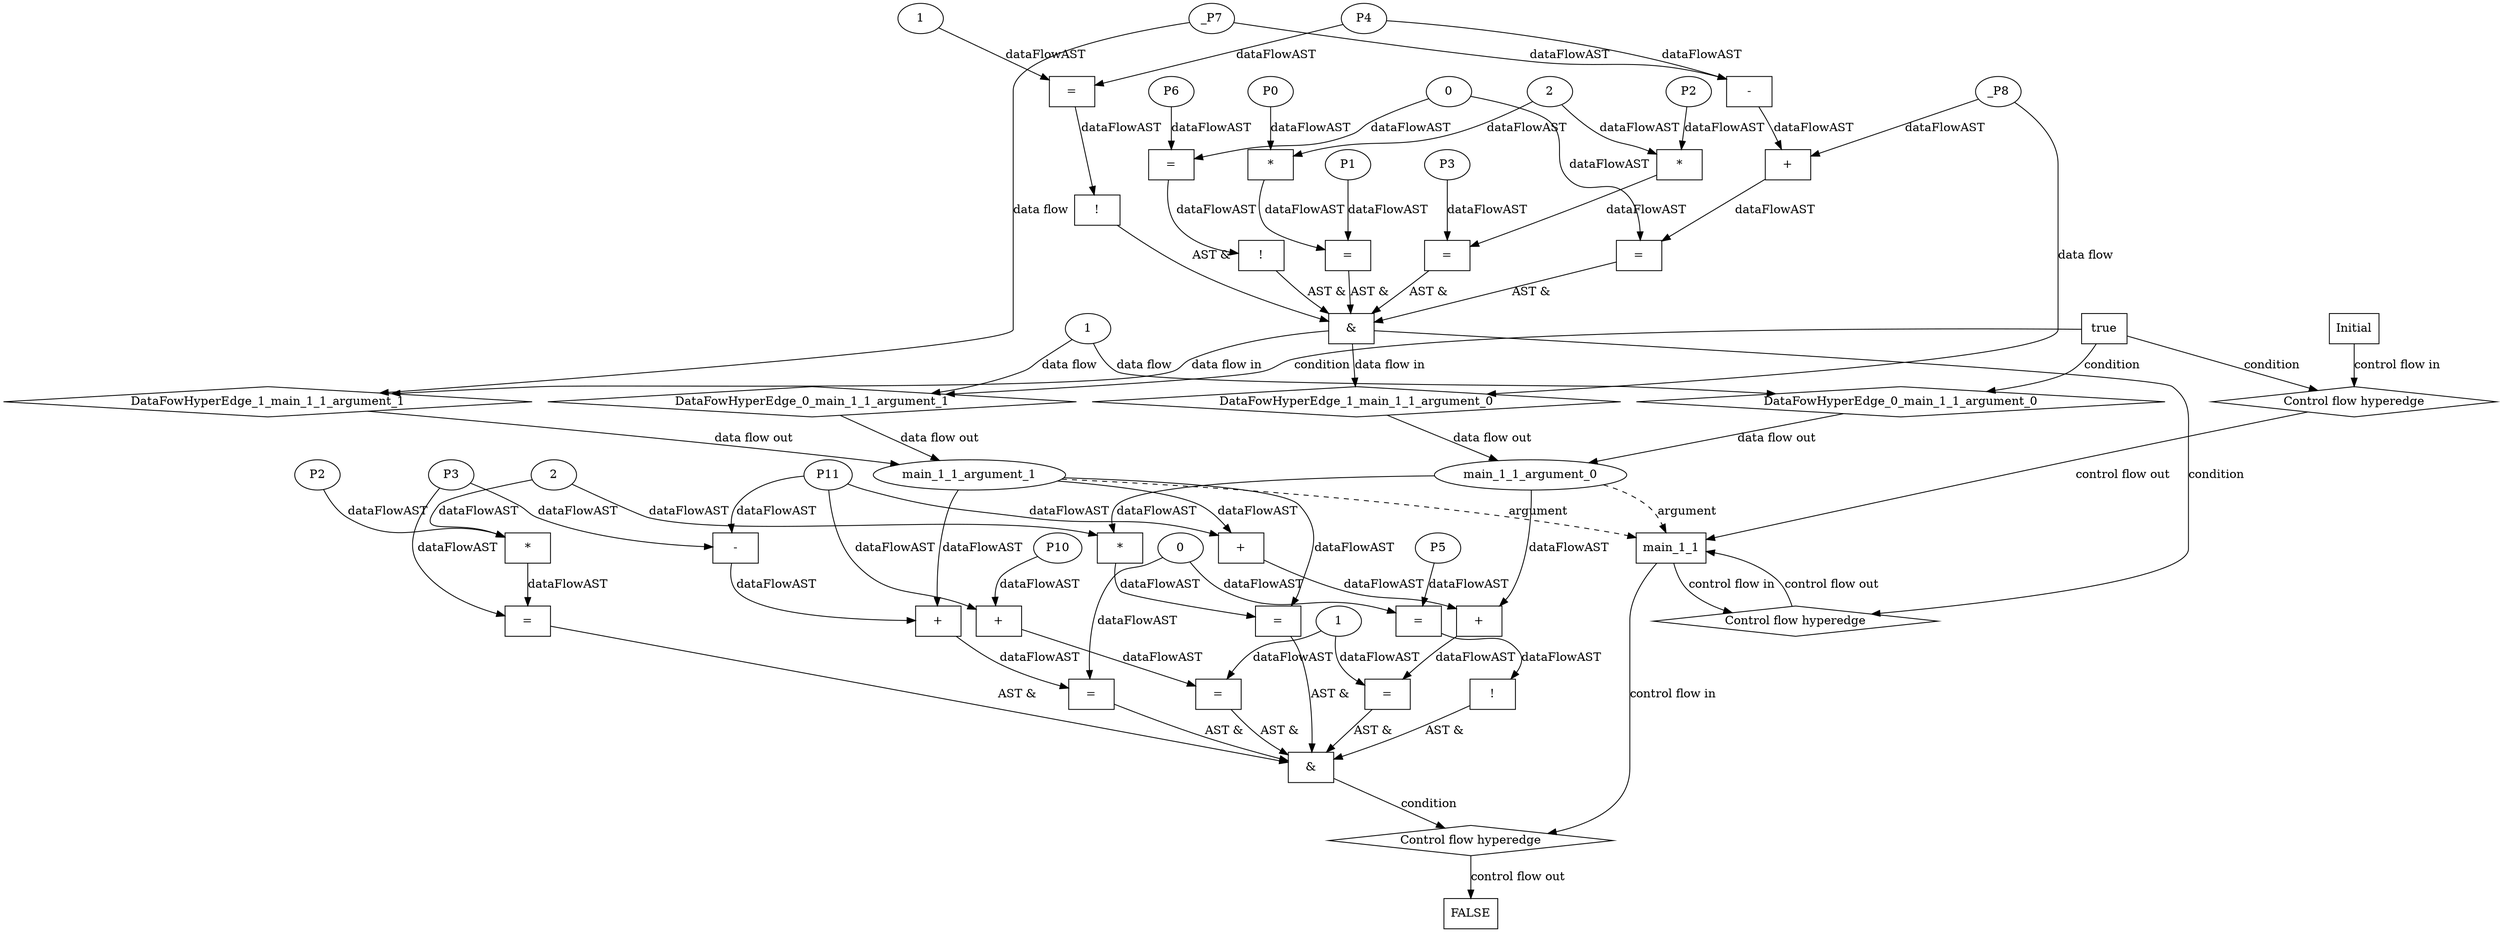 digraph dag {
"main_1_1" [label="main_1_1" nodeName="main_1_1" class=cfn  shape="rect"];
FALSE [label="FALSE" nodeName=FALSE class=cfn  shape="rect"];
Initial [label="Initial" nodeName=Initial class=cfn  shape="rect"];
ControlFowHyperEdge_0 [label="Control flow hyperedge" nodeName=ControlFowHyperEdge_0 class=controlFlowHyperEdge shape="diamond"];
"Initial" -> ControlFowHyperEdge_0 [label="control flow in"]
ControlFowHyperEdge_0 -> "main_1_1" [label="control flow out"]
ControlFowHyperEdge_1 [label="Control flow hyperedge" nodeName=ControlFowHyperEdge_1 class=controlFlowHyperEdge shape="diamond"];
"main_1_1" -> ControlFowHyperEdge_1 [label="control flow in"]
ControlFowHyperEdge_1 -> "main_1_1" [label="control flow out"]
ControlFowHyperEdge_2 [label="Control flow hyperedge" nodeName=ControlFowHyperEdge_2 class=controlFlowHyperEdge shape="diamond"];
"main_1_1" -> ControlFowHyperEdge_2 [label="control flow in"]
ControlFowHyperEdge_2 -> "FALSE" [label="control flow out"]
"main_1_1_argument_0" [label="main_1_1_argument_0" nodeName=argument0 class=argument  head="main_1_1" shape="oval"];
"main_1_1_argument_0" -> "main_1_1"[label="argument" style="dashed"]
"main_1_1_argument_1" [label="main_1_1_argument_1" nodeName=argument1 class=argument  head="main_1_1" shape="oval"];
"main_1_1_argument_1" -> "main_1_1"[label="argument" style="dashed"]

"true_0" [label="true" nodeName="true_0" class=true shape="rect"];
"true_0" -> "ControlFowHyperEdge_0" [label="condition"];
"xxxmain_1_1___Initial_0xxxdataFlow_0_node_0" [label="1" nodeName="xxxmain_1_1___Initial_0xxxdataFlow_0_node_0" class=Literal ];

"xxxmain_1_1___Initial_0xxxdataFlow_0_node_0" -> "DataFowHyperEdge_0_main_1_1_argument_0" [label="data flow"];

"xxxmain_1_1___Initial_0xxxdataFlow_0_node_0" -> "DataFowHyperEdge_0_main_1_1_argument_1" [label="data flow"];
"xxxmain_1_1___main_1_1_1xxx_and" [label="&" nodeName="xxxmain_1_1___main_1_1_1xxx_and" class=Operator shape="rect"];
"xxxmain_1_1___main_1_1_1xxxguard2_node_0" [label="=" nodeName="xxxmain_1_1___main_1_1_1xxxguard2_node_0" class=Operator  shape="rect"];
"xxxmain_1_1___main_1_1_1xxxguard2_node_1" [label="*" nodeName="xxxmain_1_1___main_1_1_1xxxguard2_node_1" class=Operator  shape="rect"];
"xxxmain_1_1___main_1_1_1xxxguard2_node_2" [label="2" nodeName="xxxmain_1_1___main_1_1_1xxxguard2_node_2" class=Coeff ];
"xxxmain_1_1___main_1_1_1xxxguard2_node_3" [label="P2" nodeName="xxxmain_1_1___main_1_1_1xxxguard2_node_3" class=Constant ];
"xxxmain_1_1___main_1_1_1xxxguard2_node_4" [label="P3" nodeName="xxxmain_1_1___main_1_1_1xxxguard2_node_4" class=Constant ];
"xxxmain_1_1___main_1_1_1xxxguard2_node_1" -> "xxxmain_1_1___main_1_1_1xxxguard2_node_0"[label="dataFlowAST"]
"xxxmain_1_1___main_1_1_1xxxguard2_node_4" -> "xxxmain_1_1___main_1_1_1xxxguard2_node_0"[label="dataFlowAST"]
"xxxmain_1_1___main_1_1_1xxxguard2_node_2" -> "xxxmain_1_1___main_1_1_1xxxguard2_node_1"[label="dataFlowAST"]
"xxxmain_1_1___main_1_1_1xxxguard2_node_3" -> "xxxmain_1_1___main_1_1_1xxxguard2_node_1"[label="dataFlowAST"]

"xxxmain_1_1___main_1_1_1xxxguard2_node_0" -> "xxxmain_1_1___main_1_1_1xxx_and" [label="AST &"];
"xxxmain_1_1___main_1_1_1xxxguard1_node_0" [label="!" nodeName="xxxmain_1_1___main_1_1_1xxxguard1_node_0" class=Operator shape="rect"];
"xxxmain_1_1___main_1_1_1xxxguard1_node_1" [label="=" nodeName="xxxmain_1_1___main_1_1_1xxxguard1_node_1" class=Operator  shape="rect"];
"xxxmain_1_1___main_1_1_1xxxguard1_node_2" [label="P6" nodeName="xxxmain_1_1___main_1_1_1xxxguard1_node_2" class=Constant ];
"xxxmain_1_1___main_1_1_1xxxguard1_node_1" -> "xxxmain_1_1___main_1_1_1xxxguard1_node_0"[label="dataFlowAST"]
"xxxmain_1_1___main_1_1_1xxxguard1_node_2" -> "xxxmain_1_1___main_1_1_1xxxguard1_node_1"[label="dataFlowAST"]
"xxxmain_1_1___main_1_1_1xxxguard_0_node_6" -> "xxxmain_1_1___main_1_1_1xxxguard1_node_1"[label="dataFlowAST"]

"xxxmain_1_1___main_1_1_1xxxguard1_node_0" -> "xxxmain_1_1___main_1_1_1xxx_and" [label="AST &"];
"xxxmain_1_1___main_1_1_1xxxguard4_node_0" [label="!" nodeName="xxxmain_1_1___main_1_1_1xxxguard4_node_0" class=Operator shape="rect"];
"xxxmain_1_1___main_1_1_1xxxguard4_node_1" [label="=" nodeName="xxxmain_1_1___main_1_1_1xxxguard4_node_1" class=Operator  shape="rect"];
"xxxmain_1_1___main_1_1_1xxxguard4_node_3" [label="1" nodeName="xxxmain_1_1___main_1_1_1xxxguard4_node_3" class=Literal ];
"xxxmain_1_1___main_1_1_1xxxguard4_node_1" -> "xxxmain_1_1___main_1_1_1xxxguard4_node_0"[label="dataFlowAST"]
"xxxmain_1_1___main_1_1_1xxxguard_0_node_5" -> "xxxmain_1_1___main_1_1_1xxxguard4_node_1"[label="dataFlowAST"]
"xxxmain_1_1___main_1_1_1xxxguard4_node_3" -> "xxxmain_1_1___main_1_1_1xxxguard4_node_1"[label="dataFlowAST"]

"xxxmain_1_1___main_1_1_1xxxguard4_node_0" -> "xxxmain_1_1___main_1_1_1xxx_and" [label="AST &"];
"xxxmain_1_1___main_1_1_1xxxguard3_node_0" [label="=" nodeName="xxxmain_1_1___main_1_1_1xxxguard3_node_0" class=Operator  shape="rect"];
"xxxmain_1_1___main_1_1_1xxxguard3_node_1" [label="*" nodeName="xxxmain_1_1___main_1_1_1xxxguard3_node_1" class=Operator  shape="rect"];
"xxxmain_1_1___main_1_1_1xxxguard2_node_2" [label="2" nodeName="xxxmain_1_1___main_1_1_1xxxguard2_node_2" class=Coeff ];
"xxxmain_1_1___main_1_1_1xxxguard3_node_3" [label="P0" nodeName="xxxmain_1_1___main_1_1_1xxxguard3_node_3" class=Constant ];
"xxxmain_1_1___main_1_1_1xxxguard3_node_4" [label="P1" nodeName="xxxmain_1_1___main_1_1_1xxxguard3_node_4" class=Constant ];
"xxxmain_1_1___main_1_1_1xxxguard3_node_1" -> "xxxmain_1_1___main_1_1_1xxxguard3_node_0"[label="dataFlowAST"]
"xxxmain_1_1___main_1_1_1xxxguard3_node_4" -> "xxxmain_1_1___main_1_1_1xxxguard3_node_0"[label="dataFlowAST"]
"xxxmain_1_1___main_1_1_1xxxguard2_node_2" -> "xxxmain_1_1___main_1_1_1xxxguard3_node_1"[label="dataFlowAST"]
"xxxmain_1_1___main_1_1_1xxxguard3_node_3" -> "xxxmain_1_1___main_1_1_1xxxguard3_node_1"[label="dataFlowAST"]

"xxxmain_1_1___main_1_1_1xxxguard3_node_0" -> "xxxmain_1_1___main_1_1_1xxx_and" [label="AST &"];
"xxxmain_1_1___main_1_1_1xxxguard_0_node_0" [label="=" nodeName="xxxmain_1_1___main_1_1_1xxxguard_0_node_0" class=Operator  shape="rect"];
"xxxmain_1_1___main_1_1_1xxxguard_0_node_1" [label="+" nodeName="xxxmain_1_1___main_1_1_1xxxguard_0_node_1" class= Operator shape="rect"];
"xxxmain_1_1___main_1_1_1xxxguard_0_node_3" [label="-" nodeName="xxxmain_1_1___main_1_1_1xxxguard_0_node_3" class= Operator shape="rect"];
"xxxmain_1_1___main_1_1_1xxxguard_0_node_5" [label="P4" nodeName="xxxmain_1_1___main_1_1_1xxxguard_0_node_5" class=Constant ];
"xxxmain_1_1___main_1_1_1xxxguard_0_node_6" [label="0" nodeName="xxxmain_1_1___main_1_1_1xxxguard_0_node_6" class=Literal ];
"xxxmain_1_1___main_1_1_1xxxguard_0_node_1" -> "xxxmain_1_1___main_1_1_1xxxguard_0_node_0"[label="dataFlowAST"]
"xxxmain_1_1___main_1_1_1xxxguard_0_node_6" -> "xxxmain_1_1___main_1_1_1xxxguard_0_node_0"[label="dataFlowAST"]
"xxxmain_1_1___main_1_1_1xxxdataFlow_0_node_0" -> "xxxmain_1_1___main_1_1_1xxxguard_0_node_1"[label="dataFlowAST"]
"xxxmain_1_1___main_1_1_1xxxguard_0_node_3" -> "xxxmain_1_1___main_1_1_1xxxguard_0_node_1"[label="dataFlowAST"]
"xxxmain_1_1___main_1_1_1xxxdataFlow1_node_0" -> "xxxmain_1_1___main_1_1_1xxxguard_0_node_3"[label="dataFlowAST"]
"xxxmain_1_1___main_1_1_1xxxguard_0_node_5" -> "xxxmain_1_1___main_1_1_1xxxguard_0_node_3"[label="dataFlowAST"]

"xxxmain_1_1___main_1_1_1xxxguard_0_node_0" -> "xxxmain_1_1___main_1_1_1xxx_and" [label="AST &"];
"xxxmain_1_1___main_1_1_1xxx_and" -> "ControlFowHyperEdge_1" [label="condition"];
"xxxmain_1_1___main_1_1_1xxxdataFlow_0_node_0" [label="_P8" nodeName="xxxmain_1_1___main_1_1_1xxxdataFlow_0_node_0" class=Constant ];

"xxxmain_1_1___main_1_1_1xxxdataFlow_0_node_0" -> "DataFowHyperEdge_1_main_1_1_argument_0" [label="data flow"];
"xxxmain_1_1___main_1_1_1xxxdataFlow1_node_0" [label="_P7" nodeName="xxxmain_1_1___main_1_1_1xxxdataFlow1_node_0" class=Constant ];

"xxxmain_1_1___main_1_1_1xxxdataFlow1_node_0" -> "DataFowHyperEdge_1_main_1_1_argument_1" [label="data flow"];
"xxxFALSE___main_1_1_2xxx_and" [label="&" nodeName="xxxFALSE___main_1_1_2xxx_and" class=Operator shape="rect"];
"xxxFALSE___main_1_1_2xxxguard5_node_0" [label="=" nodeName="xxxFALSE___main_1_1_2xxxguard5_node_0" class=Operator  shape="rect"];
"xxxFALSE___main_1_1_2xxxguard5_node_1" [label="+" nodeName="xxxFALSE___main_1_1_2xxxguard5_node_1" class= Operator shape="rect"];
"xxxFALSE___main_1_1_2xxxguard5_node_3" [label="+" nodeName="xxxFALSE___main_1_1_2xxxguard5_node_3" class= Operator shape="rect"];
"xxxFALSE___main_1_1_2xxxguard5_node_1" -> "xxxFALSE___main_1_1_2xxxguard5_node_0"[label="dataFlowAST"]
"xxxFALSE___main_1_1_2xxxguard2_node_4" -> "xxxFALSE___main_1_1_2xxxguard5_node_0"[label="dataFlowAST"]
"main_1_1_argument_0" -> "xxxFALSE___main_1_1_2xxxguard5_node_1"[label="dataFlowAST"]
"xxxFALSE___main_1_1_2xxxguard5_node_3" -> "xxxFALSE___main_1_1_2xxxguard5_node_1"[label="dataFlowAST"]
"main_1_1_argument_1" -> "xxxFALSE___main_1_1_2xxxguard5_node_3"[label="dataFlowAST"]
"xxxFALSE___main_1_1_2xxxguard2_node_3" -> "xxxFALSE___main_1_1_2xxxguard5_node_3"[label="dataFlowAST"]

"xxxFALSE___main_1_1_2xxxguard5_node_0" -> "xxxFALSE___main_1_1_2xxx_and" [label="AST &"];
"xxxFALSE___main_1_1_2xxxguard1_node_0" [label="!" nodeName="xxxFALSE___main_1_1_2xxxguard1_node_0" class=Operator shape="rect"];
"xxxFALSE___main_1_1_2xxxguard1_node_1" [label="=" nodeName="xxxFALSE___main_1_1_2xxxguard1_node_1" class=Operator  shape="rect"];
"xxxFALSE___main_1_1_2xxxguard1_node_2" [label="P5" nodeName="xxxFALSE___main_1_1_2xxxguard1_node_2" class=Constant ];
"xxxFALSE___main_1_1_2xxxguard1_node_3" [label="0" nodeName="xxxFALSE___main_1_1_2xxxguard1_node_3" class=Literal ];
"xxxFALSE___main_1_1_2xxxguard1_node_1" -> "xxxFALSE___main_1_1_2xxxguard1_node_0"[label="dataFlowAST"]
"xxxFALSE___main_1_1_2xxxguard1_node_2" -> "xxxFALSE___main_1_1_2xxxguard1_node_1"[label="dataFlowAST"]
"xxxFALSE___main_1_1_2xxxguard1_node_3" -> "xxxFALSE___main_1_1_2xxxguard1_node_1"[label="dataFlowAST"]

"xxxFALSE___main_1_1_2xxxguard1_node_0" -> "xxxFALSE___main_1_1_2xxx_and" [label="AST &"];
"xxxFALSE___main_1_1_2xxxguard_0_node_0" [label="=" nodeName="xxxFALSE___main_1_1_2xxxguard_0_node_0" class=Operator  shape="rect"];
"xxxFALSE___main_1_1_2xxxguard_0_node_1" [label="*" nodeName="xxxFALSE___main_1_1_2xxxguard_0_node_1" class=Operator  shape="rect"];
"xxxFALSE___main_1_1_2xxxguard_0_node_2" [label="2" nodeName="xxxFALSE___main_1_1_2xxxguard_0_node_2" class=Coeff ];
"xxxFALSE___main_1_1_2xxxguard_0_node_3" [label="P2" nodeName="xxxFALSE___main_1_1_2xxxguard_0_node_3" class=Constant ];
"xxxFALSE___main_1_1_2xxxguard_0_node_4" [label="P3" nodeName="xxxFALSE___main_1_1_2xxxguard_0_node_4" class=Constant ];
"xxxFALSE___main_1_1_2xxxguard_0_node_1" -> "xxxFALSE___main_1_1_2xxxguard_0_node_0"[label="dataFlowAST"]
"xxxFALSE___main_1_1_2xxxguard_0_node_4" -> "xxxFALSE___main_1_1_2xxxguard_0_node_0"[label="dataFlowAST"]
"xxxFALSE___main_1_1_2xxxguard_0_node_2" -> "xxxFALSE___main_1_1_2xxxguard_0_node_1"[label="dataFlowAST"]
"xxxFALSE___main_1_1_2xxxguard_0_node_3" -> "xxxFALSE___main_1_1_2xxxguard_0_node_1"[label="dataFlowAST"]

"xxxFALSE___main_1_1_2xxxguard_0_node_0" -> "xxxFALSE___main_1_1_2xxx_and" [label="AST &"];
"xxxFALSE___main_1_1_2xxxguard4_node_0" [label="=" nodeName="xxxFALSE___main_1_1_2xxxguard4_node_0" class=Operator  shape="rect"];
"xxxFALSE___main_1_1_2xxxguard4_node_1" [label="+" nodeName="xxxFALSE___main_1_1_2xxxguard4_node_1" class= Operator shape="rect"];
"xxxFALSE___main_1_1_2xxxguard4_node_3" [label="-" nodeName="xxxFALSE___main_1_1_2xxxguard4_node_3" class= Operator shape="rect"];
"xxxFALSE___main_1_1_2xxxguard4_node_1" -> "xxxFALSE___main_1_1_2xxxguard4_node_0"[label="dataFlowAST"]
"xxxFALSE___main_1_1_2xxxguard1_node_3" -> "xxxFALSE___main_1_1_2xxxguard4_node_0"[label="dataFlowAST"]
"main_1_1_argument_1" -> "xxxFALSE___main_1_1_2xxxguard4_node_1"[label="dataFlowAST"]
"xxxFALSE___main_1_1_2xxxguard4_node_3" -> "xxxFALSE___main_1_1_2xxxguard4_node_1"[label="dataFlowAST"]
"xxxFALSE___main_1_1_2xxxguard_0_node_4" -> "xxxFALSE___main_1_1_2xxxguard4_node_3"[label="dataFlowAST"]
"xxxFALSE___main_1_1_2xxxguard2_node_3" -> "xxxFALSE___main_1_1_2xxxguard4_node_3"[label="dataFlowAST"]

"xxxFALSE___main_1_1_2xxxguard4_node_0" -> "xxxFALSE___main_1_1_2xxx_and" [label="AST &"];
"xxxFALSE___main_1_1_2xxxguard2_node_0" [label="=" nodeName="xxxFALSE___main_1_1_2xxxguard2_node_0" class=Operator  shape="rect"];
"xxxFALSE___main_1_1_2xxxguard2_node_1" [label="+" nodeName="xxxFALSE___main_1_1_2xxxguard2_node_1" class= Operator shape="rect"];
"xxxFALSE___main_1_1_2xxxguard2_node_2" [label="P10" nodeName="xxxFALSE___main_1_1_2xxxguard2_node_2" class=Constant ];
"xxxFALSE___main_1_1_2xxxguard2_node_3" [label="P11" nodeName="xxxFALSE___main_1_1_2xxxguard2_node_3" class=Constant ];
"xxxFALSE___main_1_1_2xxxguard2_node_4" [label="1" nodeName="xxxFALSE___main_1_1_2xxxguard2_node_4" class=Literal ];
"xxxFALSE___main_1_1_2xxxguard2_node_1" -> "xxxFALSE___main_1_1_2xxxguard2_node_0"[label="dataFlowAST"]
"xxxFALSE___main_1_1_2xxxguard2_node_4" -> "xxxFALSE___main_1_1_2xxxguard2_node_0"[label="dataFlowAST"]
"xxxFALSE___main_1_1_2xxxguard2_node_2" -> "xxxFALSE___main_1_1_2xxxguard2_node_1"[label="dataFlowAST"]
"xxxFALSE___main_1_1_2xxxguard2_node_3" -> "xxxFALSE___main_1_1_2xxxguard2_node_1"[label="dataFlowAST"]

"xxxFALSE___main_1_1_2xxxguard2_node_0" -> "xxxFALSE___main_1_1_2xxx_and" [label="AST &"];
"xxxFALSE___main_1_1_2xxxguard3_node_0" [label="=" nodeName="xxxFALSE___main_1_1_2xxxguard3_node_0" class=Operator  shape="rect"];
"xxxFALSE___main_1_1_2xxxguard3_node_1" [label="*" nodeName="xxxFALSE___main_1_1_2xxxguard3_node_1" class=Operator  shape="rect"];
"xxxFALSE___main_1_1_2xxxguard_0_node_2" [label="2" nodeName="xxxFALSE___main_1_1_2xxxguard_0_node_2" class=Coeff ];
"xxxFALSE___main_1_1_2xxxguard3_node_1" -> "xxxFALSE___main_1_1_2xxxguard3_node_0"[label="dataFlowAST"]
"main_1_1_argument_1" -> "xxxFALSE___main_1_1_2xxxguard3_node_0"[label="dataFlowAST"]
"xxxFALSE___main_1_1_2xxxguard_0_node_2" -> "xxxFALSE___main_1_1_2xxxguard3_node_1"[label="dataFlowAST"]
"main_1_1_argument_0" -> "xxxFALSE___main_1_1_2xxxguard3_node_1"[label="dataFlowAST"]

"xxxFALSE___main_1_1_2xxxguard3_node_0" -> "xxxFALSE___main_1_1_2xxx_and" [label="AST &"];
"xxxFALSE___main_1_1_2xxx_and" -> "ControlFowHyperEdge_2" [label="condition"];
"DataFowHyperEdge_0_main_1_1_argument_0" [label="DataFowHyperEdge_0_main_1_1_argument_0" nodeName="DataFowHyperEdge_0_main_1_1_argument_0" class=DataFlowHyperedge shape="diamond"];
"DataFowHyperEdge_0_main_1_1_argument_0" -> "main_1_1_argument_0"[label="data flow out"]
"true_0" -> "DataFowHyperEdge_0_main_1_1_argument_0" [label="condition"];
"DataFowHyperEdge_0_main_1_1_argument_1" [label="DataFowHyperEdge_0_main_1_1_argument_1" nodeName="DataFowHyperEdge_0_main_1_1_argument_1" class=DataFlowHyperedge shape="diamond"];
"DataFowHyperEdge_0_main_1_1_argument_1" -> "main_1_1_argument_1"[label="data flow out"]
"true_0" -> "DataFowHyperEdge_0_main_1_1_argument_1" [label="condition"];
"DataFowHyperEdge_1_main_1_1_argument_0" [label="DataFowHyperEdge_1_main_1_1_argument_0" nodeName="DataFowHyperEdge_1_main_1_1_argument_0" class=DataFlowHyperedge shape="diamond"];
"DataFowHyperEdge_1_main_1_1_argument_0" -> "main_1_1_argument_0"[label="data flow out"]
"xxxmain_1_1___main_1_1_1xxx_and" -> "DataFowHyperEdge_1_main_1_1_argument_0"[label="data flow in"]
"DataFowHyperEdge_1_main_1_1_argument_1" [label="DataFowHyperEdge_1_main_1_1_argument_1" nodeName="DataFowHyperEdge_1_main_1_1_argument_1" class=DataFlowHyperedge shape="diamond"];
"DataFowHyperEdge_1_main_1_1_argument_1" -> "main_1_1_argument_1"[label="data flow out"]
"xxxmain_1_1___main_1_1_1xxx_and" -> "DataFowHyperEdge_1_main_1_1_argument_1"[label="data flow in"]




}

